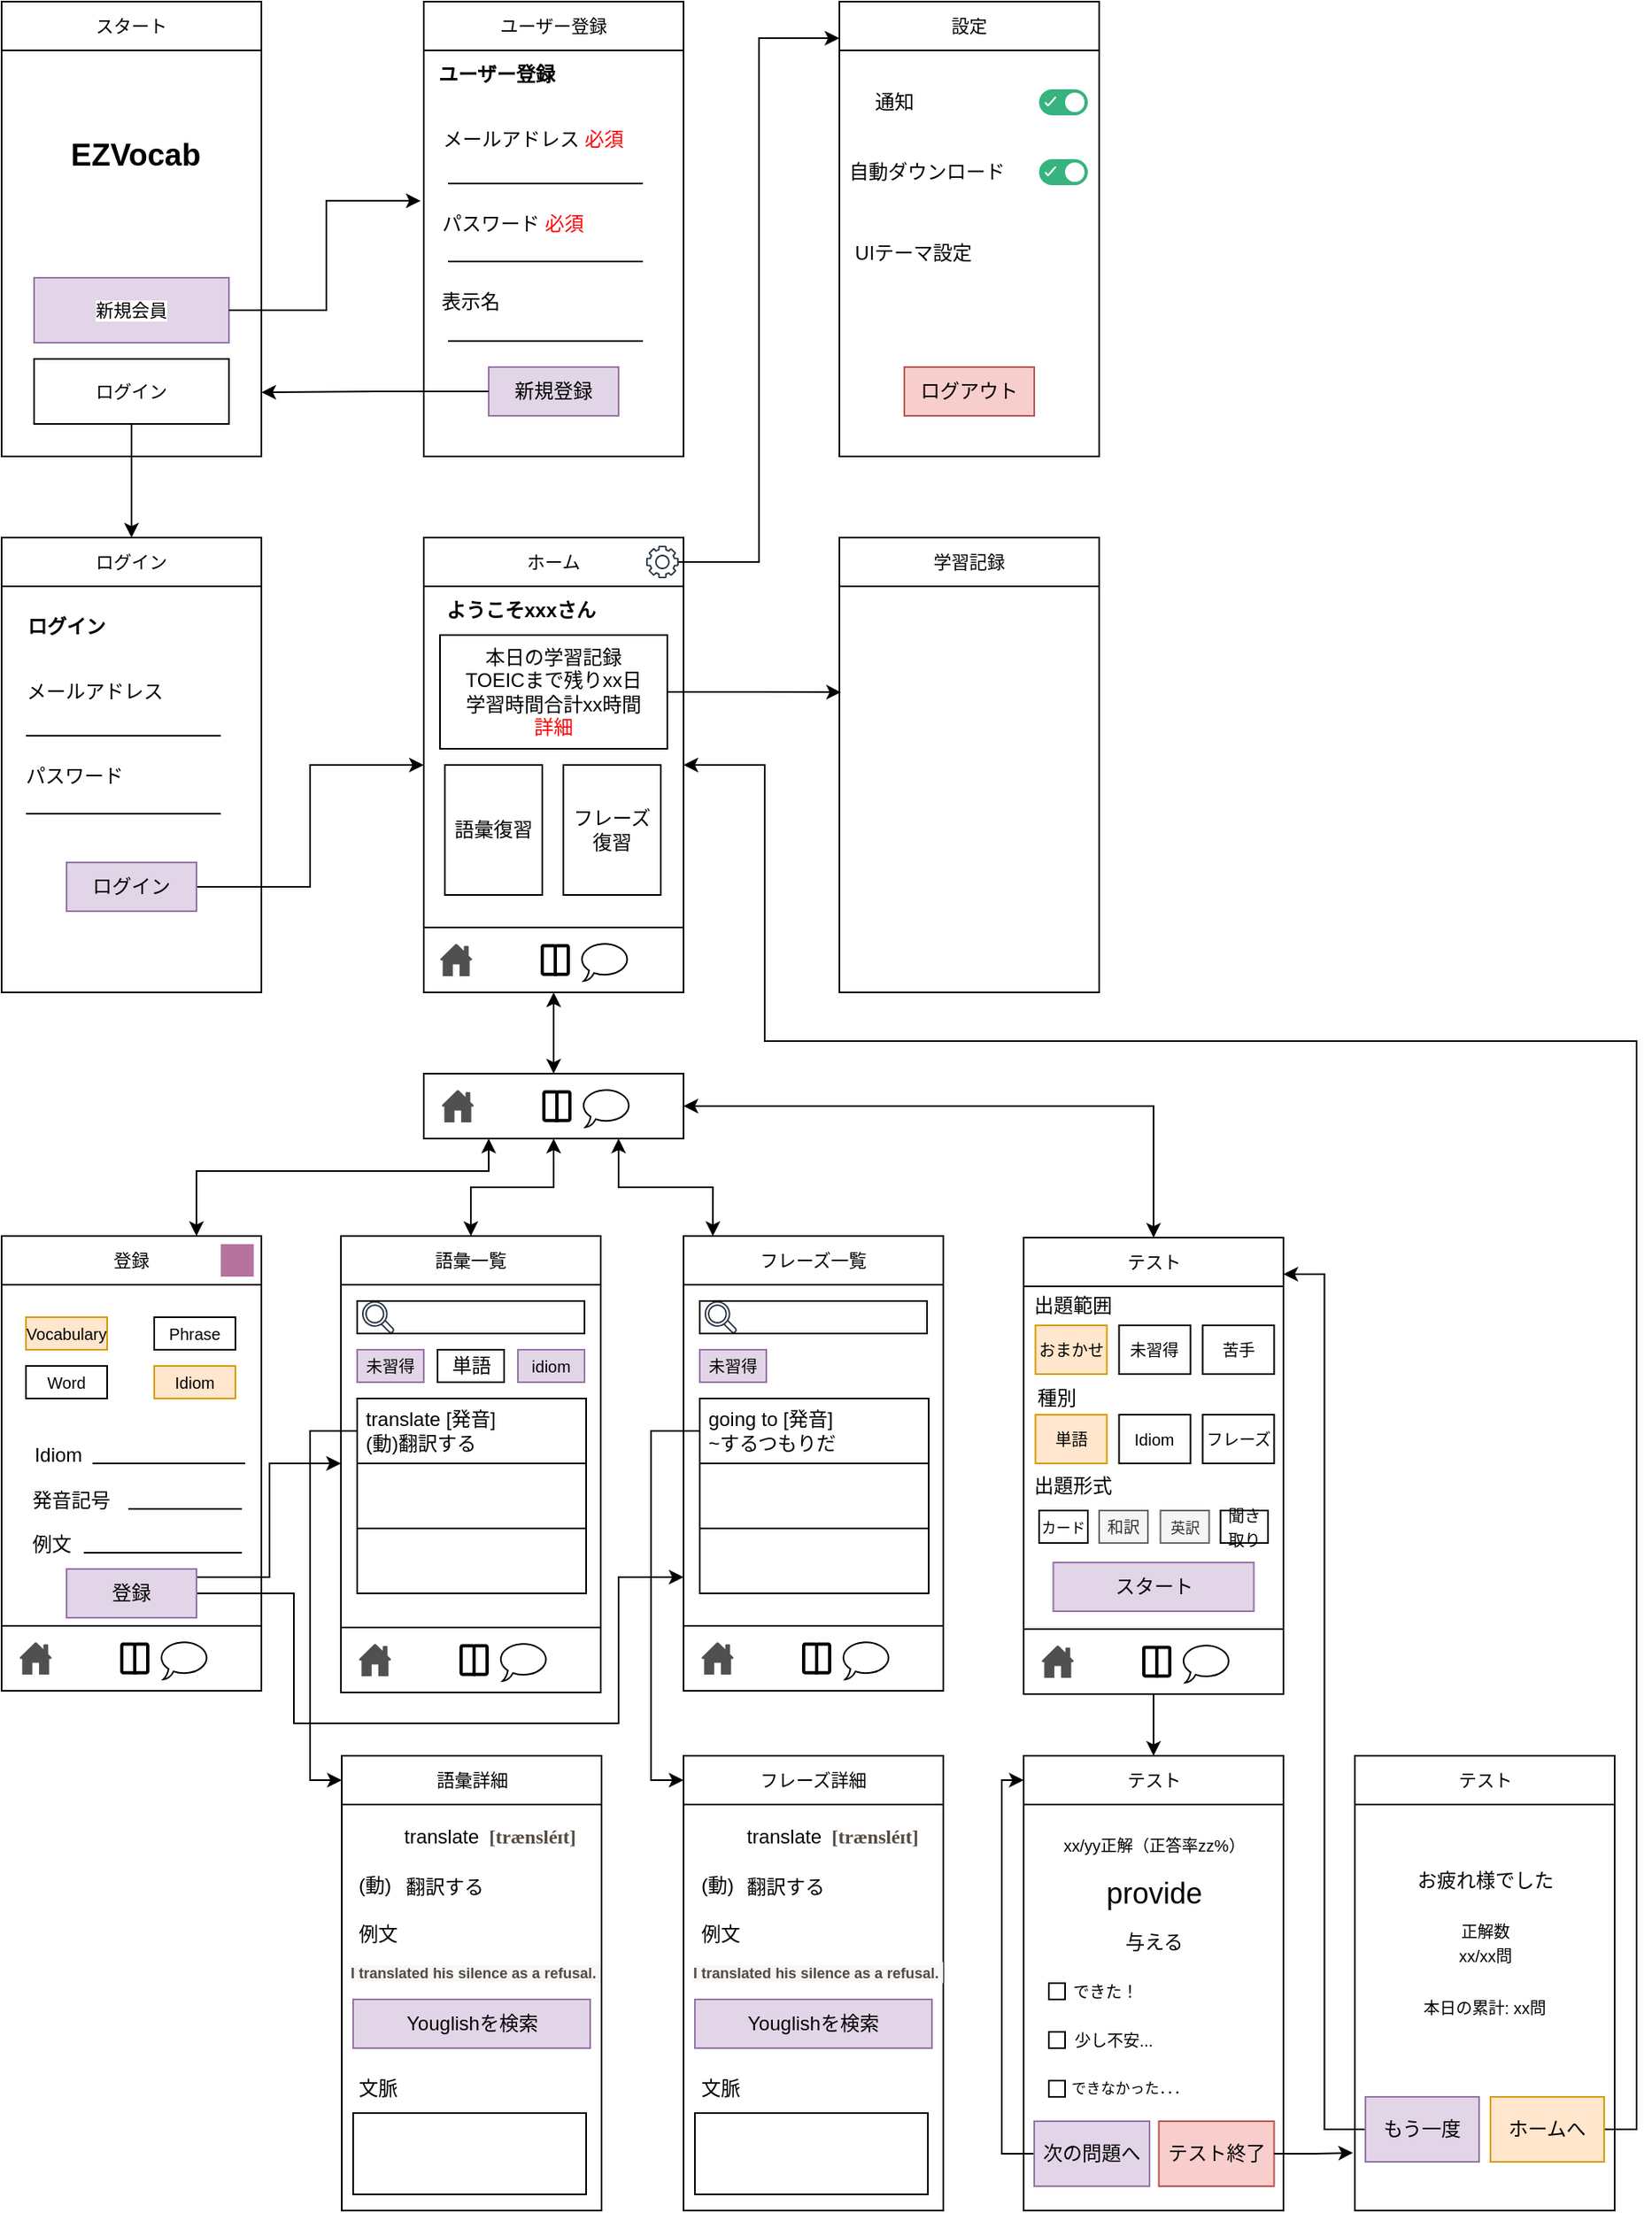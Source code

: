 <mxfile version="28.0.7">
  <diagram name="ページ1" id="FiV2jDEClpY6O5zFWRHn">
    <mxGraphModel dx="2058" dy="1258" grid="1" gridSize="10" guides="1" tooltips="1" connect="1" arrows="0" fold="1" page="1" pageScale="1" pageWidth="827" pageHeight="1169" math="0" shadow="0">
      <root>
        <mxCell id="0" />
        <mxCell id="1" parent="0" />
        <mxCell id="w1_AjiEQwkD-5FOu5qbW-20" value="" style="whiteSpace=wrap;html=1;rounded=0;" parent="1" vertex="1">
          <mxGeometry x="100" y="120" width="160" height="280" as="geometry" />
        </mxCell>
        <mxCell id="w1_AjiEQwkD-5FOu5qbW-39" value="スタート" style="rounded=0;whiteSpace=wrap;html=1;fontFamily=Helvetica;fontSize=11;fontColor=default;labelBackgroundColor=default;" parent="1" vertex="1">
          <mxGeometry x="100" y="120" width="160" height="30" as="geometry" />
        </mxCell>
        <mxCell id="w1_AjiEQwkD-5FOu5qbW-42" value="" style="whiteSpace=wrap;html=1;rounded=0;" parent="1" vertex="1">
          <mxGeometry x="100" y="450" width="160" height="280" as="geometry" />
        </mxCell>
        <mxCell id="w1_AjiEQwkD-5FOu5qbW-41" value="ログイン" style="rounded=0;whiteSpace=wrap;html=1;fontFamily=Helvetica;fontSize=11;fontColor=default;labelBackgroundColor=default;" parent="1" vertex="1">
          <mxGeometry x="100" y="450" width="160" height="30" as="geometry" />
        </mxCell>
        <mxCell id="w1_AjiEQwkD-5FOu5qbW-43" value="新規会員" style="rounded=0;whiteSpace=wrap;html=1;fontFamily=Helvetica;fontSize=11;labelBackgroundColor=default;fillColor=#e1d5e7;strokeColor=#9673a6;" parent="1" vertex="1">
          <mxGeometry x="120" y="290" width="120" height="40" as="geometry" />
        </mxCell>
        <mxCell id="7mOOZiE6UsEzVSwkb19k-4" style="edgeStyle=orthogonalEdgeStyle;rounded=0;orthogonalLoop=1;jettySize=auto;html=1;exitX=0.5;exitY=1;exitDx=0;exitDy=0;" parent="1" source="w1_AjiEQwkD-5FOu5qbW-44" target="w1_AjiEQwkD-5FOu5qbW-41" edge="1">
          <mxGeometry relative="1" as="geometry" />
        </mxCell>
        <mxCell id="w1_AjiEQwkD-5FOu5qbW-44" value="ログイン" style="rounded=0;whiteSpace=wrap;html=1;fontFamily=Helvetica;fontSize=11;fontColor=default;labelBackgroundColor=default;" parent="1" vertex="1">
          <mxGeometry x="120" y="340" width="120" height="40" as="geometry" />
        </mxCell>
        <mxCell id="7mOOZiE6UsEzVSwkb19k-1" value="&lt;font style=&quot;font-size: 19px;&quot;&gt;&amp;nbsp;EZVocab&lt;/font&gt;" style="text;strokeColor=none;align=center;fillColor=none;html=1;verticalAlign=middle;whiteSpace=wrap;rounded=0;fontStyle=1;fontColor=#000000;" parent="1" vertex="1">
          <mxGeometry x="125" y="200" width="110" height="30" as="geometry" />
        </mxCell>
        <mxCell id="7mOOZiE6UsEzVSwkb19k-5" value="&lt;b&gt;ログイン&lt;/b&gt;" style="text;strokeColor=none;align=center;fillColor=none;html=1;verticalAlign=middle;whiteSpace=wrap;rounded=0;" parent="1" vertex="1">
          <mxGeometry x="110" y="490" width="60" height="30" as="geometry" />
        </mxCell>
        <mxCell id="7mOOZiE6UsEzVSwkb19k-6" value="メールアドレス" style="text;strokeColor=none;align=center;fillColor=none;html=1;verticalAlign=middle;whiteSpace=wrap;rounded=0;" parent="1" vertex="1">
          <mxGeometry x="100" y="530" width="115" height="30" as="geometry" />
        </mxCell>
        <mxCell id="7mOOZiE6UsEzVSwkb19k-18" value="" style="endArrow=none;html=1;rounded=0;" parent="1" edge="1">
          <mxGeometry width="50" height="50" relative="1" as="geometry">
            <mxPoint x="115" y="572" as="sourcePoint" />
            <mxPoint x="235" y="572" as="targetPoint" />
          </mxGeometry>
        </mxCell>
        <mxCell id="7mOOZiE6UsEzVSwkb19k-20" value="パスワード" style="text;strokeColor=none;align=center;fillColor=none;html=1;verticalAlign=middle;whiteSpace=wrap;rounded=0;" parent="1" vertex="1">
          <mxGeometry x="100" y="582" width="90" height="30" as="geometry" />
        </mxCell>
        <mxCell id="7mOOZiE6UsEzVSwkb19k-21" value="" style="endArrow=none;html=1;rounded=0;" parent="1" edge="1">
          <mxGeometry width="50" height="50" relative="1" as="geometry">
            <mxPoint x="115" y="620" as="sourcePoint" />
            <mxPoint x="235" y="620" as="targetPoint" />
          </mxGeometry>
        </mxCell>
        <mxCell id="gTDcGbS1y2qqn0c1V3PY-10" style="edgeStyle=orthogonalEdgeStyle;rounded=0;orthogonalLoop=1;jettySize=auto;html=1;exitX=1;exitY=0.5;exitDx=0;exitDy=0;entryX=0;entryY=0.5;entryDx=0;entryDy=0;" edge="1" parent="1" source="7mOOZiE6UsEzVSwkb19k-22" target="C_bWI6odMbXhe59eFl2r-24">
          <mxGeometry relative="1" as="geometry" />
        </mxCell>
        <mxCell id="7mOOZiE6UsEzVSwkb19k-22" value="ログイン" style="whiteSpace=wrap;html=1;fillColor=#e1d5e7;strokeColor=#9673a6;" parent="1" vertex="1">
          <mxGeometry x="140" y="650" width="80" height="30" as="geometry" />
        </mxCell>
        <mxCell id="7mOOZiE6UsEzVSwkb19k-23" value="" style="whiteSpace=wrap;html=1;rounded=0;" parent="1" vertex="1">
          <mxGeometry x="360" y="120" width="160" height="280" as="geometry" />
        </mxCell>
        <mxCell id="7mOOZiE6UsEzVSwkb19k-24" value="ユーザー登録" style="rounded=0;whiteSpace=wrap;html=1;fontFamily=Helvetica;fontSize=11;fontColor=default;labelBackgroundColor=default;" parent="1" vertex="1">
          <mxGeometry x="360" y="120" width="160" height="30" as="geometry" />
        </mxCell>
        <mxCell id="7mOOZiE6UsEzVSwkb19k-27" value="&lt;b&gt;ユーザー登録&lt;/b&gt;" style="text;strokeColor=none;align=center;fillColor=none;html=1;verticalAlign=middle;whiteSpace=wrap;rounded=0;" parent="1" vertex="1">
          <mxGeometry x="360" y="150" width="90" height="30" as="geometry" />
        </mxCell>
        <mxCell id="7mOOZiE6UsEzVSwkb19k-28" value="メールアドレス &lt;font style=&quot;color: rgb(255, 0, 0);&quot;&gt;必須&lt;/font&gt;" style="text;strokeColor=none;align=center;fillColor=none;html=1;verticalAlign=middle;whiteSpace=wrap;rounded=0;" parent="1" vertex="1">
          <mxGeometry x="370" y="190" width="115" height="30" as="geometry" />
        </mxCell>
        <mxCell id="7mOOZiE6UsEzVSwkb19k-29" value="" style="endArrow=none;html=1;rounded=0;" parent="1" edge="1">
          <mxGeometry width="50" height="50" relative="1" as="geometry">
            <mxPoint x="375" y="232" as="sourcePoint" />
            <mxPoint x="495" y="232" as="targetPoint" />
          </mxGeometry>
        </mxCell>
        <mxCell id="7mOOZiE6UsEzVSwkb19k-30" value="パスワード &lt;font style=&quot;color: rgb(255, 0, 0);&quot;&gt;必須&lt;/font&gt;" style="text;strokeColor=none;align=center;fillColor=none;html=1;verticalAlign=middle;whiteSpace=wrap;rounded=0;" parent="1" vertex="1">
          <mxGeometry x="370" y="242" width="90" height="30" as="geometry" />
        </mxCell>
        <mxCell id="7mOOZiE6UsEzVSwkb19k-31" value="" style="endArrow=none;html=1;rounded=0;" parent="1" edge="1">
          <mxGeometry width="50" height="50" relative="1" as="geometry">
            <mxPoint x="375" y="280" as="sourcePoint" />
            <mxPoint x="495" y="280" as="targetPoint" />
          </mxGeometry>
        </mxCell>
        <mxCell id="7mOOZiE6UsEzVSwkb19k-32" value="&lt;font style=&quot;color: rgb(0, 0, 0);&quot;&gt;表示名&lt;/font&gt;" style="text;strokeColor=none;align=center;fillColor=none;html=1;verticalAlign=middle;whiteSpace=wrap;rounded=0;" parent="1" vertex="1">
          <mxGeometry x="344" y="290" width="90" height="30" as="geometry" />
        </mxCell>
        <mxCell id="7mOOZiE6UsEzVSwkb19k-33" value="" style="endArrow=none;html=1;rounded=0;" parent="1" edge="1">
          <mxGeometry width="50" height="50" relative="1" as="geometry">
            <mxPoint x="375" y="329" as="sourcePoint" />
            <mxPoint x="495" y="329" as="targetPoint" />
          </mxGeometry>
        </mxCell>
        <mxCell id="7mOOZiE6UsEzVSwkb19k-34" value="新規登録" style="whiteSpace=wrap;html=1;fillColor=#e1d5e7;strokeColor=#9673a6;" parent="1" vertex="1">
          <mxGeometry x="400" y="345" width="80" height="30" as="geometry" />
        </mxCell>
        <mxCell id="7mOOZiE6UsEzVSwkb19k-35" style="edgeStyle=orthogonalEdgeStyle;rounded=0;orthogonalLoop=1;jettySize=auto;html=1;exitX=0;exitY=0.5;exitDx=0;exitDy=0;entryX=1;entryY=0.859;entryDx=0;entryDy=0;entryPerimeter=0;" parent="1" source="7mOOZiE6UsEzVSwkb19k-34" target="w1_AjiEQwkD-5FOu5qbW-20" edge="1">
          <mxGeometry relative="1" as="geometry" />
        </mxCell>
        <mxCell id="7mOOZiE6UsEzVSwkb19k-36" style="edgeStyle=orthogonalEdgeStyle;rounded=0;orthogonalLoop=1;jettySize=auto;html=1;exitX=1;exitY=0.5;exitDx=0;exitDy=0;entryX=-0.012;entryY=0.438;entryDx=0;entryDy=0;entryPerimeter=0;" parent="1" source="w1_AjiEQwkD-5FOu5qbW-43" target="7mOOZiE6UsEzVSwkb19k-23" edge="1">
          <mxGeometry relative="1" as="geometry" />
        </mxCell>
        <mxCell id="C_bWI6odMbXhe59eFl2r-2" value="" style="whiteSpace=wrap;html=1;rounded=0;" parent="1" vertex="1">
          <mxGeometry x="616" y="120" width="160" height="280" as="geometry" />
        </mxCell>
        <mxCell id="C_bWI6odMbXhe59eFl2r-3" value="設定" style="rounded=0;whiteSpace=wrap;html=1;fontFamily=Helvetica;fontSize=11;fontColor=default;labelBackgroundColor=default;" parent="1" vertex="1">
          <mxGeometry x="616" y="120" width="160" height="30" as="geometry" />
        </mxCell>
        <mxCell id="C_bWI6odMbXhe59eFl2r-11" value="ログアウト" style="whiteSpace=wrap;html=1;fillColor=#f8cecc;strokeColor=#b85450;" parent="1" vertex="1">
          <mxGeometry x="656" y="345" width="80" height="30" as="geometry" />
        </mxCell>
        <mxCell id="C_bWI6odMbXhe59eFl2r-24" value="" style="whiteSpace=wrap;html=1;rounded=0;" parent="1" vertex="1">
          <mxGeometry x="360" y="450" width="160" height="280" as="geometry" />
        </mxCell>
        <mxCell id="C_bWI6odMbXhe59eFl2r-25" value="ホーム" style="rounded=0;whiteSpace=wrap;html=1;fontFamily=Helvetica;fontSize=11;fontColor=default;labelBackgroundColor=default;" parent="1" vertex="1">
          <mxGeometry x="360" y="450" width="160" height="30" as="geometry" />
        </mxCell>
        <mxCell id="C_bWI6odMbXhe59eFl2r-26" value="&lt;b&gt;ようこそxxxさん&lt;/b&gt;" style="text;strokeColor=none;align=center;fillColor=none;html=1;verticalAlign=middle;whiteSpace=wrap;rounded=0;" parent="1" vertex="1">
          <mxGeometry x="360" y="480" width="120" height="30" as="geometry" />
        </mxCell>
        <mxCell id="C_bWI6odMbXhe59eFl2r-45" value="" style="sketch=0;outlineConnect=0;fontColor=#232F3E;gradientColor=none;fillColor=#232F3D;strokeColor=none;dashed=0;verticalLabelPosition=bottom;verticalAlign=top;align=center;html=1;fontSize=12;fontStyle=0;aspect=fixed;pointerEvents=1;shape=mxgraph.aws4.gear;" parent="1" vertex="1">
          <mxGeometry x="497" y="455" width="20" height="20" as="geometry" />
        </mxCell>
        <mxCell id="C_bWI6odMbXhe59eFl2r-46" value="" style="endArrow=classic;html=1;rounded=0;entryX=0;entryY=0.75;entryDx=0;entryDy=0;edgeStyle=elbowEdgeStyle;" parent="1" source="C_bWI6odMbXhe59eFl2r-45" target="C_bWI6odMbXhe59eFl2r-3" edge="1">
          <mxGeometry width="50" height="50" relative="1" as="geometry">
            <mxPoint x="540" y="470" as="sourcePoint" />
            <mxPoint x="590" y="420" as="targetPoint" />
          </mxGeometry>
        </mxCell>
        <mxCell id="C_bWI6odMbXhe59eFl2r-50" value="" style="fillColor=#36B37E;strokeColor=none;rounded=1;arcSize=50;sketch=0;hachureGap=4;pointerEvents=0;fontFamily=Architects Daughter;fontSource=https%3A%2F%2Ffonts.googleapis.com%2Fcss%3Ffamily%3DArchitects%2BDaughter;fontSize=20;" parent="1" vertex="1">
          <mxGeometry x="739" y="217" width="30" height="16" as="geometry" />
        </mxCell>
        <mxCell id="C_bWI6odMbXhe59eFl2r-51" value="" style="shape=ellipse;strokeColor=none;fillColor=#ffffff;sketch=0;hachureGap=4;pointerEvents=0;fontFamily=Architects Daughter;fontSource=https%3A%2F%2Ffonts.googleapis.com%2Fcss%3Ffamily%3DArchitects%2BDaughter;fontSize=20;" parent="C_bWI6odMbXhe59eFl2r-50" vertex="1">
          <mxGeometry x="1" y="0.5" width="12" height="12" relative="1" as="geometry">
            <mxPoint x="-14" y="-6" as="offset" />
          </mxGeometry>
        </mxCell>
        <mxCell id="C_bWI6odMbXhe59eFl2r-52" value="" style="html=1;shadow=0;dashed=0;shape=mxgraph.atlassian.check;strokeColor=#ffffff;sketch=1;hachureGap=4;pointerEvents=0;fontFamily=Architects Daughter;fontSource=https%3A%2F%2Ffonts.googleapis.com%2Fcss%3Ffamily%3DArchitects%2BDaughter;fontSize=20;" parent="C_bWI6odMbXhe59eFl2r-50" vertex="1">
          <mxGeometry y="0.5" width="6" height="5" relative="1" as="geometry">
            <mxPoint x="4" y="-3" as="offset" />
          </mxGeometry>
        </mxCell>
        <mxCell id="C_bWI6odMbXhe59eFl2r-53" value="自動ダウンロード" style="text;strokeColor=none;align=center;fillColor=none;html=1;verticalAlign=middle;whiteSpace=wrap;rounded=0;" parent="1" vertex="1">
          <mxGeometry x="620" y="210" width="100" height="30" as="geometry" />
        </mxCell>
        <mxCell id="C_bWI6odMbXhe59eFl2r-54" value="通知" style="text;strokeColor=none;align=center;fillColor=none;html=1;verticalAlign=middle;whiteSpace=wrap;rounded=0;" parent="1" vertex="1">
          <mxGeometry x="620" y="167" width="60" height="30" as="geometry" />
        </mxCell>
        <mxCell id="C_bWI6odMbXhe59eFl2r-56" value="" style="fillColor=#36B37E;strokeColor=none;rounded=1;arcSize=50;sketch=0;hachureGap=4;pointerEvents=0;fontFamily=Architects Daughter;fontSource=https%3A%2F%2Ffonts.googleapis.com%2Fcss%3Ffamily%3DArchitects%2BDaughter;fontSize=20;" parent="1" vertex="1">
          <mxGeometry x="739" y="174" width="30" height="16" as="geometry" />
        </mxCell>
        <mxCell id="C_bWI6odMbXhe59eFl2r-57" value="" style="shape=ellipse;strokeColor=none;fillColor=#ffffff;sketch=0;hachureGap=4;pointerEvents=0;fontFamily=Architects Daughter;fontSource=https%3A%2F%2Ffonts.googleapis.com%2Fcss%3Ffamily%3DArchitects%2BDaughter;fontSize=20;" parent="C_bWI6odMbXhe59eFl2r-56" vertex="1">
          <mxGeometry x="1" y="0.5" width="12" height="12" relative="1" as="geometry">
            <mxPoint x="-14" y="-6" as="offset" />
          </mxGeometry>
        </mxCell>
        <mxCell id="C_bWI6odMbXhe59eFl2r-58" value="" style="html=1;shadow=0;dashed=0;shape=mxgraph.atlassian.check;strokeColor=#ffffff;sketch=1;hachureGap=4;pointerEvents=0;fontFamily=Architects Daughter;fontSource=https%3A%2F%2Ffonts.googleapis.com%2Fcss%3Ffamily%3DArchitects%2BDaughter;fontSize=20;" parent="C_bWI6odMbXhe59eFl2r-56" vertex="1">
          <mxGeometry y="0.5" width="6" height="5" relative="1" as="geometry">
            <mxPoint x="4" y="-3" as="offset" />
          </mxGeometry>
        </mxCell>
        <mxCell id="C_bWI6odMbXhe59eFl2r-60" value="&amp;nbsp;UIテーマ設定" style="text;strokeColor=none;align=center;fillColor=none;html=1;verticalAlign=middle;whiteSpace=wrap;rounded=0;" parent="1" vertex="1">
          <mxGeometry x="620" y="260" width="80" height="30" as="geometry" />
        </mxCell>
        <mxCell id="C_bWI6odMbXhe59eFl2r-61" value="" style="shape=image;html=1;verticalAlign=top;verticalLabelPosition=bottom;labelBackgroundColor=#ffffff;imageAspect=0;aspect=fixed;image=https://icons.diagrams.net/icon-cache1/Evil_Icons_User_Interface-2617/arrow_right2-584.svg" parent="1" vertex="1">
          <mxGeometry x="736.5" y="257.5" width="35" height="35" as="geometry" />
        </mxCell>
        <mxCell id="C_bWI6odMbXhe59eFl2r-64" value="本日の学習記録&lt;br&gt;TOEICまで残りxx日&lt;br&gt;学習時間合計xx時間&lt;br&gt;&lt;font style=&quot;color: rgb(255, 0, 0);&quot;&gt;詳細&lt;/font&gt;" style="whiteSpace=wrap;html=1;" parent="1" vertex="1">
          <mxGeometry x="370" y="510" width="140" height="70" as="geometry" />
        </mxCell>
        <mxCell id="C_bWI6odMbXhe59eFl2r-65" value="語彙復習" style="whiteSpace=wrap;html=1;" parent="1" vertex="1">
          <mxGeometry x="373" y="590" width="60" height="80" as="geometry" />
        </mxCell>
        <mxCell id="C_bWI6odMbXhe59eFl2r-66" value="フレーズ復習" style="whiteSpace=wrap;html=1;" parent="1" vertex="1">
          <mxGeometry x="446" y="590" width="60" height="80" as="geometry" />
        </mxCell>
        <mxCell id="C_bWI6odMbXhe59eFl2r-67" value="" style="whiteSpace=wrap;html=1;" parent="1" vertex="1">
          <mxGeometry x="360" y="690" width="160" height="40" as="geometry" />
        </mxCell>
        <mxCell id="C_bWI6odMbXhe59eFl2r-69" value="" style="sketch=0;pointerEvents=1;shadow=0;dashed=0;html=1;strokeColor=none;fillColor=#505050;labelPosition=center;verticalLabelPosition=bottom;verticalAlign=top;outlineConnect=0;align=center;shape=mxgraph.office.concepts.home;" parent="1" vertex="1">
          <mxGeometry x="370" y="700" width="20" height="20" as="geometry" />
        </mxCell>
        <mxCell id="C_bWI6odMbXhe59eFl2r-70" value="" style="shape=image;html=1;verticalAlign=top;verticalLabelPosition=bottom;labelBackgroundColor=#ffffff;imageAspect=0;aspect=fixed;image=https://icons.diagrams.net/icon-cache1/Phosphor_Regular_Vol_3-2947/note-pencil-1222.svg" parent="1" vertex="1">
          <mxGeometry x="400" y="700" width="22" height="22" as="geometry" />
        </mxCell>
        <mxCell id="C_bWI6odMbXhe59eFl2r-73" value="" style="html=1;verticalLabelPosition=bottom;align=center;labelBackgroundColor=#ffffff;verticalAlign=top;strokeWidth=2;strokeColor=#000000;shadow=0;dashed=0;shape=mxgraph.ios7.icons.book;" parent="1" vertex="1">
          <mxGeometry x="433" y="701.25" width="16" height="18.75" as="geometry" />
        </mxCell>
        <mxCell id="C_bWI6odMbXhe59eFl2r-76" value="" style="whiteSpace=wrap;html=1;shape=mxgraph.basic.oval_callout" parent="1" vertex="1">
          <mxGeometry x="456" y="699" width="31" height="24" as="geometry" />
        </mxCell>
        <mxCell id="C_bWI6odMbXhe59eFl2r-78" value="" style="shape=image;html=1;verticalAlign=top;verticalLabelPosition=bottom;labelBackgroundColor=#ffffff;imageAspect=0;aspect=fixed;image=https://icons.diagrams.net/icon-cache1/Boxicons_Regular_Vol_2-2634/bx-dumbbell-1114.svg" parent="1" vertex="1">
          <mxGeometry x="491" y="698" width="24" height="24" as="geometry" />
        </mxCell>
        <mxCell id="gTDcGbS1y2qqn0c1V3PY-26" style="edgeStyle=orthogonalEdgeStyle;rounded=0;orthogonalLoop=1;jettySize=auto;html=1;exitX=0.5;exitY=0;exitDx=0;exitDy=0;entryX=0.5;entryY=1;entryDx=0;entryDy=0;startArrow=classic;startFill=1;" edge="1" parent="1" source="C_bWI6odMbXhe59eFl2r-80" target="C_bWI6odMbXhe59eFl2r-67">
          <mxGeometry relative="1" as="geometry" />
        </mxCell>
        <mxCell id="gTDcGbS1y2qqn0c1V3PY-41" style="edgeStyle=orthogonalEdgeStyle;rounded=0;orthogonalLoop=1;jettySize=auto;html=1;exitX=0.5;exitY=1;exitDx=0;exitDy=0;entryX=0.5;entryY=0;entryDx=0;entryDy=0;startArrow=classic;startFill=1;" edge="1" parent="1" source="C_bWI6odMbXhe59eFl2r-80" target="gTDcGbS1y2qqn0c1V3PY-28">
          <mxGeometry relative="1" as="geometry" />
        </mxCell>
        <mxCell id="gTDcGbS1y2qqn0c1V3PY-75" style="edgeStyle=orthogonalEdgeStyle;rounded=0;orthogonalLoop=1;jettySize=auto;html=1;exitX=0.75;exitY=1;exitDx=0;exitDy=0;entryX=0.113;entryY=0;entryDx=0;entryDy=0;entryPerimeter=0;startArrow=classic;startFill=1;" edge="1" parent="1" source="C_bWI6odMbXhe59eFl2r-80" target="gTDcGbS1y2qqn0c1V3PY-65">
          <mxGeometry relative="1" as="geometry" />
        </mxCell>
        <mxCell id="gTDcGbS1y2qqn0c1V3PY-180" style="edgeStyle=orthogonalEdgeStyle;rounded=0;orthogonalLoop=1;jettySize=auto;html=1;exitX=1;exitY=0.5;exitDx=0;exitDy=0;startArrow=classic;startFill=1;" edge="1" parent="1" source="C_bWI6odMbXhe59eFl2r-80" target="gTDcGbS1y2qqn0c1V3PY-150">
          <mxGeometry relative="1" as="geometry" />
        </mxCell>
        <mxCell id="C_bWI6odMbXhe59eFl2r-80" value="" style="whiteSpace=wrap;html=1;" parent="1" vertex="1">
          <mxGeometry x="360" y="780" width="160" height="40" as="geometry" />
        </mxCell>
        <mxCell id="C_bWI6odMbXhe59eFl2r-81" value="" style="sketch=0;pointerEvents=1;shadow=0;dashed=0;html=1;strokeColor=none;fillColor=#505050;labelPosition=center;verticalLabelPosition=bottom;verticalAlign=top;outlineConnect=0;align=center;shape=mxgraph.office.concepts.home;" parent="1" vertex="1">
          <mxGeometry x="371" y="790" width="20" height="20" as="geometry" />
        </mxCell>
        <mxCell id="C_bWI6odMbXhe59eFl2r-82" value="" style="shape=image;html=1;verticalAlign=top;verticalLabelPosition=bottom;labelBackgroundColor=#ffffff;imageAspect=0;aspect=fixed;image=https://icons.diagrams.net/icon-cache1/Phosphor_Regular_Vol_3-2947/note-pencil-1222.svg" parent="1" vertex="1">
          <mxGeometry x="401" y="790" width="22" height="22" as="geometry" />
        </mxCell>
        <mxCell id="C_bWI6odMbXhe59eFl2r-83" value="" style="html=1;verticalLabelPosition=bottom;align=center;labelBackgroundColor=#ffffff;verticalAlign=top;strokeWidth=2;strokeColor=#000000;shadow=0;dashed=0;shape=mxgraph.ios7.icons.book;" parent="1" vertex="1">
          <mxGeometry x="434" y="791.25" width="16" height="18.75" as="geometry" />
        </mxCell>
        <mxCell id="C_bWI6odMbXhe59eFl2r-84" value="" style="whiteSpace=wrap;html=1;shape=mxgraph.basic.oval_callout" parent="1" vertex="1">
          <mxGeometry x="457" y="789" width="31" height="24" as="geometry" />
        </mxCell>
        <mxCell id="C_bWI6odMbXhe59eFl2r-85" value="" style="shape=image;html=1;verticalAlign=top;verticalLabelPosition=bottom;labelBackgroundColor=#ffffff;imageAspect=0;aspect=fixed;image=https://icons.diagrams.net/icon-cache1/Boxicons_Regular_Vol_2-2634/bx-dumbbell-1114.svg" parent="1" vertex="1">
          <mxGeometry x="492" y="788" width="24" height="24" as="geometry" />
        </mxCell>
        <mxCell id="C_bWI6odMbXhe59eFl2r-86" value="" style="whiteSpace=wrap;html=1;rounded=0;" parent="1" vertex="1">
          <mxGeometry x="616" y="450" width="160" height="280" as="geometry" />
        </mxCell>
        <mxCell id="C_bWI6odMbXhe59eFl2r-87" value="学習記録" style="rounded=0;whiteSpace=wrap;html=1;fontFamily=Helvetica;fontSize=11;fontColor=default;labelBackgroundColor=default;" parent="1" vertex="1">
          <mxGeometry x="616" y="450" width="160" height="30" as="geometry" />
        </mxCell>
        <mxCell id="C_bWI6odMbXhe59eFl2r-100" style="edgeStyle=orthogonalEdgeStyle;rounded=0;orthogonalLoop=1;jettySize=auto;html=1;exitX=1;exitY=0.5;exitDx=0;exitDy=0;entryX=0.006;entryY=0.34;entryDx=0;entryDy=0;entryPerimeter=0;" parent="1" source="C_bWI6odMbXhe59eFl2r-64" target="C_bWI6odMbXhe59eFl2r-86" edge="1">
          <mxGeometry relative="1" as="geometry" />
        </mxCell>
        <mxCell id="gTDcGbS1y2qqn0c1V3PY-2" value="" style="whiteSpace=wrap;html=1;rounded=0;" vertex="1" parent="1">
          <mxGeometry x="100" y="880" width="160" height="280" as="geometry" />
        </mxCell>
        <mxCell id="gTDcGbS1y2qqn0c1V3PY-3" value="登録" style="rounded=0;whiteSpace=wrap;html=1;fontFamily=Helvetica;fontSize=11;fontColor=default;labelBackgroundColor=default;" vertex="1" parent="1">
          <mxGeometry x="100" y="880" width="160" height="30" as="geometry" />
        </mxCell>
        <mxCell id="gTDcGbS1y2qqn0c1V3PY-98" style="edgeStyle=orthogonalEdgeStyle;rounded=0;orthogonalLoop=1;jettySize=auto;html=1;exitX=1;exitY=0.5;exitDx=0;exitDy=0;" edge="1" parent="1" source="gTDcGbS1y2qqn0c1V3PY-9" target="gTDcGbS1y2qqn0c1V3PY-27">
          <mxGeometry relative="1" as="geometry">
            <Array as="points">
              <mxPoint x="220" y="1090" />
              <mxPoint x="265" y="1090" />
              <mxPoint x="265" y="1020" />
            </Array>
          </mxGeometry>
        </mxCell>
        <mxCell id="gTDcGbS1y2qqn0c1V3PY-105" style="edgeStyle=orthogonalEdgeStyle;rounded=0;orthogonalLoop=1;jettySize=auto;html=1;exitX=1;exitY=0.5;exitDx=0;exitDy=0;entryX=0;entryY=0.75;entryDx=0;entryDy=0;" edge="1" parent="1" source="gTDcGbS1y2qqn0c1V3PY-9" target="gTDcGbS1y2qqn0c1V3PY-64">
          <mxGeometry relative="1" as="geometry">
            <Array as="points">
              <mxPoint x="280" y="1100" />
              <mxPoint x="280" y="1180" />
              <mxPoint x="480" y="1180" />
              <mxPoint x="480" y="1090" />
            </Array>
          </mxGeometry>
        </mxCell>
        <mxCell id="gTDcGbS1y2qqn0c1V3PY-9" value="登録" style="whiteSpace=wrap;html=1;fillColor=#e1d5e7;strokeColor=#9673a6;" vertex="1" parent="1">
          <mxGeometry x="140" y="1085" width="80" height="30" as="geometry" />
        </mxCell>
        <mxCell id="gTDcGbS1y2qqn0c1V3PY-12" value="" style="points=[];aspect=fixed;html=1;align=center;shadow=0;dashed=0;fillColor=#B5739D;strokeColor=none;shape=mxgraph.alibaba_cloud.multimediaai;" vertex="1" parent="1">
          <mxGeometry x="235" y="885" width="20.31" height="20" as="geometry" />
        </mxCell>
        <mxCell id="gTDcGbS1y2qqn0c1V3PY-13" value="&lt;font style=&quot;font-size: 10px;&quot;&gt;Vocabulary&lt;/font&gt;" style="whiteSpace=wrap;html=1;fillColor=#ffe6cc;strokeColor=#d79b00;" vertex="1" parent="1">
          <mxGeometry x="115" y="930" width="50" height="20" as="geometry" />
        </mxCell>
        <mxCell id="gTDcGbS1y2qqn0c1V3PY-16" value="&lt;font style=&quot;font-size: 10px;&quot;&gt;Phrase&lt;/font&gt;" style="whiteSpace=wrap;html=1;" vertex="1" parent="1">
          <mxGeometry x="194" y="930" width="50" height="20" as="geometry" />
        </mxCell>
        <mxCell id="gTDcGbS1y2qqn0c1V3PY-17" value="&lt;span style=&quot;font-size: 10px;&quot;&gt;Word&lt;/span&gt;" style="whiteSpace=wrap;html=1;" vertex="1" parent="1">
          <mxGeometry x="115" y="960" width="50" height="20" as="geometry" />
        </mxCell>
        <mxCell id="gTDcGbS1y2qqn0c1V3PY-18" value="&lt;span style=&quot;font-size: 10px;&quot;&gt;Idiom&lt;/span&gt;" style="whiteSpace=wrap;html=1;fillColor=#ffe6cc;strokeColor=#d79b00;" vertex="1" parent="1">
          <mxGeometry x="194" y="960" width="50" height="20" as="geometry" />
        </mxCell>
        <mxCell id="gTDcGbS1y2qqn0c1V3PY-19" value="発音記号" style="text;strokeColor=none;align=center;fillColor=none;html=1;verticalAlign=middle;whiteSpace=wrap;rounded=0;" vertex="1" parent="1">
          <mxGeometry x="113" y="1028" width="60" height="30" as="geometry" />
        </mxCell>
        <mxCell id="gTDcGbS1y2qqn0c1V3PY-20" value="例文" style="text;strokeColor=none;align=center;fillColor=none;html=1;verticalAlign=middle;whiteSpace=wrap;rounded=0;" vertex="1" parent="1">
          <mxGeometry x="101" y="1055" width="60" height="30" as="geometry" />
        </mxCell>
        <mxCell id="gTDcGbS1y2qqn0c1V3PY-21" value="" style="endArrow=none;html=1;rounded=0;" edge="1" parent="1">
          <mxGeometry width="50" height="50" relative="1" as="geometry">
            <mxPoint x="150.65" y="1075" as="sourcePoint" />
            <mxPoint x="248" y="1075" as="targetPoint" />
          </mxGeometry>
        </mxCell>
        <mxCell id="gTDcGbS1y2qqn0c1V3PY-22" value="" style="endArrow=none;html=1;rounded=0;" edge="1" parent="1">
          <mxGeometry width="50" height="50" relative="1" as="geometry">
            <mxPoint x="178" y="1048" as="sourcePoint" />
            <mxPoint x="248" y="1048" as="targetPoint" />
          </mxGeometry>
        </mxCell>
        <mxCell id="gTDcGbS1y2qqn0c1V3PY-23" value="Idiom" style="text;strokeColor=none;align=center;fillColor=none;html=1;verticalAlign=middle;whiteSpace=wrap;rounded=0;" vertex="1" parent="1">
          <mxGeometry x="105" y="1000" width="60" height="30" as="geometry" />
        </mxCell>
        <mxCell id="gTDcGbS1y2qqn0c1V3PY-24" value="" style="endArrow=none;html=1;rounded=0;" edge="1" parent="1">
          <mxGeometry width="50" height="50" relative="1" as="geometry">
            <mxPoint x="155.96" y="1020" as="sourcePoint" />
            <mxPoint x="250" y="1020" as="targetPoint" />
          </mxGeometry>
        </mxCell>
        <mxCell id="gTDcGbS1y2qqn0c1V3PY-27" value="" style="whiteSpace=wrap;html=1;rounded=0;" vertex="1" parent="1">
          <mxGeometry x="309" y="880" width="160" height="280" as="geometry" />
        </mxCell>
        <mxCell id="gTDcGbS1y2qqn0c1V3PY-28" value="語彙一覧" style="rounded=0;whiteSpace=wrap;html=1;fontFamily=Helvetica;fontSize=11;fontColor=default;labelBackgroundColor=default;" vertex="1" parent="1">
          <mxGeometry x="309" y="880" width="160" height="30" as="geometry" />
        </mxCell>
        <mxCell id="gTDcGbS1y2qqn0c1V3PY-42" value="" style="whiteSpace=wrap;html=1;" vertex="1" parent="1">
          <mxGeometry x="319" y="920" width="140" height="20" as="geometry" />
        </mxCell>
        <mxCell id="gTDcGbS1y2qqn0c1V3PY-44" value="" style="sketch=0;outlineConnect=0;fontColor=#232F3E;gradientColor=none;fillColor=#232F3D;strokeColor=none;dashed=0;verticalLabelPosition=bottom;verticalAlign=top;align=center;html=1;fontSize=12;fontStyle=0;aspect=fixed;pointerEvents=1;shape=mxgraph.aws4.magnifying_glass_2;" vertex="1" parent="1">
          <mxGeometry x="322" y="920" width="20" height="20" as="geometry" />
        </mxCell>
        <mxCell id="gTDcGbS1y2qqn0c1V3PY-45" value="&lt;font style=&quot;font-size: 10px;&quot;&gt;未習得&lt;/font&gt;" style="rounded=0;whiteSpace=wrap;html=1;fillColor=#e1d5e7;strokeColor=#9673a6;" vertex="1" parent="1">
          <mxGeometry x="319" y="950" width="41" height="20" as="geometry" />
        </mxCell>
        <mxCell id="gTDcGbS1y2qqn0c1V3PY-46" value="単語" style="rounded=0;whiteSpace=wrap;html=1;" vertex="1" parent="1">
          <mxGeometry x="368.5" y="950" width="41" height="20" as="geometry" />
        </mxCell>
        <mxCell id="gTDcGbS1y2qqn0c1V3PY-47" value="&lt;span style=&quot;font-size: 10px;&quot;&gt;idiom&lt;/span&gt;" style="rounded=0;whiteSpace=wrap;html=1;fillColor=#e1d5e7;strokeColor=#9673a6;" vertex="1" parent="1">
          <mxGeometry x="418" y="950" width="41" height="20" as="geometry" />
        </mxCell>
        <mxCell id="gTDcGbS1y2qqn0c1V3PY-120" style="edgeStyle=orthogonalEdgeStyle;rounded=0;orthogonalLoop=1;jettySize=auto;html=1;exitX=0;exitY=0.5;exitDx=0;exitDy=0;entryX=0;entryY=0.5;entryDx=0;entryDy=0;" edge="1" parent="1" source="gTDcGbS1y2qqn0c1V3PY-48" target="gTDcGbS1y2qqn0c1V3PY-90">
          <mxGeometry relative="1" as="geometry">
            <Array as="points">
              <mxPoint x="290" y="1000" />
              <mxPoint x="290" y="1215" />
            </Array>
          </mxGeometry>
        </mxCell>
        <mxCell id="gTDcGbS1y2qqn0c1V3PY-48" value="&amp;nbsp;translate [発音]&lt;br&gt;&amp;nbsp;(動)翻訳する" style="rounded=0;whiteSpace=wrap;html=1;align=left;" vertex="1" parent="1">
          <mxGeometry x="319" y="980" width="141" height="40" as="geometry" />
        </mxCell>
        <mxCell id="gTDcGbS1y2qqn0c1V3PY-49" value="" style="rounded=0;whiteSpace=wrap;html=1;" vertex="1" parent="1">
          <mxGeometry x="319" y="1020" width="141" height="40" as="geometry" />
        </mxCell>
        <mxCell id="gTDcGbS1y2qqn0c1V3PY-50" value="" style="rounded=0;whiteSpace=wrap;html=1;" vertex="1" parent="1">
          <mxGeometry x="319" y="1060" width="141" height="40" as="geometry" />
        </mxCell>
        <mxCell id="gTDcGbS1y2qqn0c1V3PY-64" value="" style="whiteSpace=wrap;html=1;rounded=0;" vertex="1" parent="1">
          <mxGeometry x="520" y="880" width="160" height="280" as="geometry" />
        </mxCell>
        <mxCell id="gTDcGbS1y2qqn0c1V3PY-65" value="フレーズ一覧" style="rounded=0;whiteSpace=wrap;html=1;fontFamily=Helvetica;fontSize=11;fontColor=default;labelBackgroundColor=default;" vertex="1" parent="1">
          <mxGeometry x="520" y="880" width="160" height="30" as="geometry" />
        </mxCell>
        <mxCell id="gTDcGbS1y2qqn0c1V3PY-66" value="" style="whiteSpace=wrap;html=1;" vertex="1" parent="1">
          <mxGeometry x="530" y="920" width="140" height="20" as="geometry" />
        </mxCell>
        <mxCell id="gTDcGbS1y2qqn0c1V3PY-67" value="" style="sketch=0;outlineConnect=0;fontColor=#232F3E;gradientColor=none;fillColor=#232F3D;strokeColor=none;dashed=0;verticalLabelPosition=bottom;verticalAlign=top;align=center;html=1;fontSize=12;fontStyle=0;aspect=fixed;pointerEvents=1;shape=mxgraph.aws4.magnifying_glass_2;" vertex="1" parent="1">
          <mxGeometry x="533" y="920" width="20" height="20" as="geometry" />
        </mxCell>
        <mxCell id="gTDcGbS1y2qqn0c1V3PY-68" value="&lt;font style=&quot;font-size: 10px;&quot;&gt;未習得&lt;/font&gt;" style="rounded=0;whiteSpace=wrap;html=1;fillColor=#e1d5e7;strokeColor=#9673a6;" vertex="1" parent="1">
          <mxGeometry x="530" y="950" width="41" height="20" as="geometry" />
        </mxCell>
        <mxCell id="gTDcGbS1y2qqn0c1V3PY-147" style="edgeStyle=orthogonalEdgeStyle;rounded=0;orthogonalLoop=1;jettySize=auto;html=1;exitX=0;exitY=0.5;exitDx=0;exitDy=0;entryX=0;entryY=0.5;entryDx=0;entryDy=0;" edge="1" parent="1" source="gTDcGbS1y2qqn0c1V3PY-71" target="gTDcGbS1y2qqn0c1V3PY-136">
          <mxGeometry relative="1" as="geometry" />
        </mxCell>
        <mxCell id="gTDcGbS1y2qqn0c1V3PY-71" value="&amp;nbsp;going to [発音]&lt;br&gt;&amp;nbsp;~するつもりだ" style="rounded=0;whiteSpace=wrap;html=1;align=left;" vertex="1" parent="1">
          <mxGeometry x="530" y="980" width="141" height="40" as="geometry" />
        </mxCell>
        <mxCell id="gTDcGbS1y2qqn0c1V3PY-72" value="" style="rounded=0;whiteSpace=wrap;html=1;" vertex="1" parent="1">
          <mxGeometry x="530" y="1020" width="141" height="40" as="geometry" />
        </mxCell>
        <mxCell id="gTDcGbS1y2qqn0c1V3PY-73" value="" style="rounded=0;whiteSpace=wrap;html=1;" vertex="1" parent="1">
          <mxGeometry x="530" y="1060" width="141" height="40" as="geometry" />
        </mxCell>
        <mxCell id="gTDcGbS1y2qqn0c1V3PY-76" style="edgeStyle=orthogonalEdgeStyle;rounded=0;orthogonalLoop=1;jettySize=auto;html=1;exitX=0.25;exitY=1;exitDx=0;exitDy=0;entryX=0.75;entryY=0;entryDx=0;entryDy=0;startArrow=classic;startFill=1;" edge="1" parent="1" source="C_bWI6odMbXhe59eFl2r-80" target="gTDcGbS1y2qqn0c1V3PY-3">
          <mxGeometry relative="1" as="geometry">
            <Array as="points">
              <mxPoint x="400" y="840" />
              <mxPoint x="220" y="840" />
            </Array>
          </mxGeometry>
        </mxCell>
        <mxCell id="gTDcGbS1y2qqn0c1V3PY-89" value="" style="whiteSpace=wrap;html=1;rounded=0;" vertex="1" parent="1">
          <mxGeometry x="309.5" y="1200" width="160" height="280" as="geometry" />
        </mxCell>
        <mxCell id="gTDcGbS1y2qqn0c1V3PY-90" value="語彙詳細" style="rounded=0;whiteSpace=wrap;html=1;fontFamily=Helvetica;fontSize=11;fontColor=default;labelBackgroundColor=default;" vertex="1" parent="1">
          <mxGeometry x="309.5" y="1200" width="160" height="30" as="geometry" />
        </mxCell>
        <mxCell id="gTDcGbS1y2qqn0c1V3PY-99" value="" style="whiteSpace=wrap;html=1;" vertex="1" parent="1">
          <mxGeometry x="100" y="1120" width="160" height="40" as="geometry" />
        </mxCell>
        <mxCell id="gTDcGbS1y2qqn0c1V3PY-100" value="" style="sketch=0;pointerEvents=1;shadow=0;dashed=0;html=1;strokeColor=none;fillColor=#505050;labelPosition=center;verticalLabelPosition=bottom;verticalAlign=top;outlineConnect=0;align=center;shape=mxgraph.office.concepts.home;" vertex="1" parent="1">
          <mxGeometry x="111" y="1130" width="20" height="20" as="geometry" />
        </mxCell>
        <mxCell id="gTDcGbS1y2qqn0c1V3PY-101" value="" style="shape=image;html=1;verticalAlign=top;verticalLabelPosition=bottom;labelBackgroundColor=#ffffff;imageAspect=0;aspect=fixed;image=https://icons.diagrams.net/icon-cache1/Phosphor_Regular_Vol_3-2947/note-pencil-1222.svg" vertex="1" parent="1">
          <mxGeometry x="141" y="1130" width="22" height="22" as="geometry" />
        </mxCell>
        <mxCell id="gTDcGbS1y2qqn0c1V3PY-102" value="" style="html=1;verticalLabelPosition=bottom;align=center;labelBackgroundColor=#ffffff;verticalAlign=top;strokeWidth=2;strokeColor=#000000;shadow=0;dashed=0;shape=mxgraph.ios7.icons.book;" vertex="1" parent="1">
          <mxGeometry x="174" y="1131.25" width="16" height="18.75" as="geometry" />
        </mxCell>
        <mxCell id="gTDcGbS1y2qqn0c1V3PY-103" value="" style="whiteSpace=wrap;html=1;shape=mxgraph.basic.oval_callout" vertex="1" parent="1">
          <mxGeometry x="197" y="1129" width="31" height="24" as="geometry" />
        </mxCell>
        <mxCell id="gTDcGbS1y2qqn0c1V3PY-104" value="" style="shape=image;html=1;verticalAlign=top;verticalLabelPosition=bottom;labelBackgroundColor=#ffffff;imageAspect=0;aspect=fixed;image=https://icons.diagrams.net/icon-cache1/Boxicons_Regular_Vol_2-2634/bx-dumbbell-1114.svg" vertex="1" parent="1">
          <mxGeometry x="232" y="1128" width="24" height="24" as="geometry" />
        </mxCell>
        <mxCell id="gTDcGbS1y2qqn0c1V3PY-106" value="" style="whiteSpace=wrap;html=1;" vertex="1" parent="1">
          <mxGeometry x="309" y="1121" width="160" height="40" as="geometry" />
        </mxCell>
        <mxCell id="gTDcGbS1y2qqn0c1V3PY-107" value="" style="sketch=0;pointerEvents=1;shadow=0;dashed=0;html=1;strokeColor=none;fillColor=#505050;labelPosition=center;verticalLabelPosition=bottom;verticalAlign=top;outlineConnect=0;align=center;shape=mxgraph.office.concepts.home;" vertex="1" parent="1">
          <mxGeometry x="320" y="1131" width="20" height="20" as="geometry" />
        </mxCell>
        <mxCell id="gTDcGbS1y2qqn0c1V3PY-108" value="" style="shape=image;html=1;verticalAlign=top;verticalLabelPosition=bottom;labelBackgroundColor=#ffffff;imageAspect=0;aspect=fixed;image=https://icons.diagrams.net/icon-cache1/Phosphor_Regular_Vol_3-2947/note-pencil-1222.svg" vertex="1" parent="1">
          <mxGeometry x="350" y="1131" width="22" height="22" as="geometry" />
        </mxCell>
        <mxCell id="gTDcGbS1y2qqn0c1V3PY-109" value="" style="html=1;verticalLabelPosition=bottom;align=center;labelBackgroundColor=#ffffff;verticalAlign=top;strokeWidth=2;strokeColor=#000000;shadow=0;dashed=0;shape=mxgraph.ios7.icons.book;" vertex="1" parent="1">
          <mxGeometry x="383" y="1132.25" width="16" height="18.75" as="geometry" />
        </mxCell>
        <mxCell id="gTDcGbS1y2qqn0c1V3PY-110" value="" style="whiteSpace=wrap;html=1;shape=mxgraph.basic.oval_callout" vertex="1" parent="1">
          <mxGeometry x="406" y="1130" width="31" height="24" as="geometry" />
        </mxCell>
        <mxCell id="gTDcGbS1y2qqn0c1V3PY-111" value="" style="shape=image;html=1;verticalAlign=top;verticalLabelPosition=bottom;labelBackgroundColor=#ffffff;imageAspect=0;aspect=fixed;image=https://icons.diagrams.net/icon-cache1/Boxicons_Regular_Vol_2-2634/bx-dumbbell-1114.svg" vertex="1" parent="1">
          <mxGeometry x="441" y="1129" width="24" height="24" as="geometry" />
        </mxCell>
        <mxCell id="gTDcGbS1y2qqn0c1V3PY-112" value="" style="whiteSpace=wrap;html=1;" vertex="1" parent="1">
          <mxGeometry x="520" y="1120" width="160" height="40" as="geometry" />
        </mxCell>
        <mxCell id="gTDcGbS1y2qqn0c1V3PY-113" value="" style="sketch=0;pointerEvents=1;shadow=0;dashed=0;html=1;strokeColor=none;fillColor=#505050;labelPosition=center;verticalLabelPosition=bottom;verticalAlign=top;outlineConnect=0;align=center;shape=mxgraph.office.concepts.home;" vertex="1" parent="1">
          <mxGeometry x="531" y="1130" width="20" height="20" as="geometry" />
        </mxCell>
        <mxCell id="gTDcGbS1y2qqn0c1V3PY-114" value="" style="shape=image;html=1;verticalAlign=top;verticalLabelPosition=bottom;labelBackgroundColor=#ffffff;imageAspect=0;aspect=fixed;image=https://icons.diagrams.net/icon-cache1/Phosphor_Regular_Vol_3-2947/note-pencil-1222.svg" vertex="1" parent="1">
          <mxGeometry x="561" y="1130" width="22" height="22" as="geometry" />
        </mxCell>
        <mxCell id="gTDcGbS1y2qqn0c1V3PY-115" value="" style="html=1;verticalLabelPosition=bottom;align=center;labelBackgroundColor=#ffffff;verticalAlign=top;strokeWidth=2;strokeColor=#000000;shadow=0;dashed=0;shape=mxgraph.ios7.icons.book;" vertex="1" parent="1">
          <mxGeometry x="594" y="1131.25" width="16" height="18.75" as="geometry" />
        </mxCell>
        <mxCell id="gTDcGbS1y2qqn0c1V3PY-116" value="" style="whiteSpace=wrap;html=1;shape=mxgraph.basic.oval_callout" vertex="1" parent="1">
          <mxGeometry x="617" y="1129" width="31" height="24" as="geometry" />
        </mxCell>
        <mxCell id="gTDcGbS1y2qqn0c1V3PY-117" value="" style="shape=image;html=1;verticalAlign=top;verticalLabelPosition=bottom;labelBackgroundColor=#ffffff;imageAspect=0;aspect=fixed;image=https://icons.diagrams.net/icon-cache1/Boxicons_Regular_Vol_2-2634/bx-dumbbell-1114.svg" vertex="1" parent="1">
          <mxGeometry x="652" y="1128" width="24" height="24" as="geometry" />
        </mxCell>
        <mxCell id="gTDcGbS1y2qqn0c1V3PY-118" value="" style="shape=image;html=1;verticalAlign=top;verticalLabelPosition=bottom;labelBackgroundColor=#ffffff;imageAspect=0;aspect=fixed;image=https://icons.diagrams.net/icon-cache1/48_Bubbles-2335/15.Pencil-633.svg" vertex="1" parent="1">
          <mxGeometry x="445" y="1205" width="20" height="20" as="geometry" />
        </mxCell>
        <mxCell id="gTDcGbS1y2qqn0c1V3PY-123" value="" style="shape=image;html=1;verticalAlign=top;verticalLabelPosition=bottom;labelBackgroundColor=#ffffff;imageAspect=0;aspect=fixed;image=https://icons.diagrams.net/icon-cache1/Phosphor_Fill_Vol_4-2938/speaker-simple-high-fill-1415.svg" vertex="1" parent="1">
          <mxGeometry x="319" y="1240" width="20" height="20" as="geometry" />
        </mxCell>
        <mxCell id="gTDcGbS1y2qqn0c1V3PY-124" value="translate" style="text;strokeColor=none;align=center;fillColor=none;html=1;verticalAlign=middle;whiteSpace=wrap;rounded=0;" vertex="1" parent="1">
          <mxGeometry x="341" y="1235" width="60" height="30" as="geometry" />
        </mxCell>
        <mxCell id="gTDcGbS1y2qqn0c1V3PY-125" value="&lt;span style=&quot;color: rgb(83, 74, 66); font-family: &amp;quot;Lucida Sans Unicode&amp;quot;, &amp;quot;Times New Roman&amp;quot;, Times, serif; font-weight: 700; text-align: left; background-color: rgb(255, 255, 255);&quot;&gt;[trænsléɪt]&lt;/span&gt;" style="text;strokeColor=none;align=center;fillColor=none;html=1;verticalAlign=middle;whiteSpace=wrap;rounded=0;" vertex="1" parent="1">
          <mxGeometry x="397" y="1235" width="60" height="30" as="geometry" />
        </mxCell>
        <mxCell id="gTDcGbS1y2qqn0c1V3PY-126" value="(動)" style="text;strokeColor=none;align=center;fillColor=none;html=1;verticalAlign=middle;whiteSpace=wrap;rounded=0;" vertex="1" parent="1">
          <mxGeometry x="300" y="1265" width="60" height="30" as="geometry" />
        </mxCell>
        <mxCell id="gTDcGbS1y2qqn0c1V3PY-127" value="翻訳する" style="text;strokeColor=none;align=center;fillColor=none;html=1;verticalAlign=middle;whiteSpace=wrap;rounded=0;" vertex="1" parent="1">
          <mxGeometry x="342.5" y="1266" width="60" height="30" as="geometry" />
        </mxCell>
        <mxCell id="gTDcGbS1y2qqn0c1V3PY-128" value="例文" style="text;strokeColor=none;align=center;fillColor=none;html=1;verticalAlign=middle;whiteSpace=wrap;rounded=0;" vertex="1" parent="1">
          <mxGeometry x="302" y="1295" width="60" height="30" as="geometry" />
        </mxCell>
        <UserObject label="&lt;span class=&quot;KejjeYrEn&quot; style=&quot;line-height: 1.6em; margin: 0px; padding: 0px; font-family: Arial; font-weight: bold; color: rgb(83, 74, 66); font-style: normal; font-variant-ligatures: normal; font-variant-caps: normal; letter-spacing: normal; orphans: 2; text-align: start; text-indent: 0px; text-transform: none; widows: 2; word-spacing: 0px; -webkit-text-stroke-width: 0px; white-space: normal; background-color: rgb(247, 247, 247); text-decoration-thickness: initial; text-decoration-style: initial; text-decoration-color: initial;&quot;&gt;I&lt;span&gt;&amp;nbsp;&lt;/span&gt;translated&lt;span&gt;&amp;nbsp;&lt;/span&gt;his&lt;span&gt;&amp;nbsp;&lt;/span&gt;silence&lt;span&gt;&amp;nbsp;&lt;/span&gt;as a&lt;span&gt;&amp;nbsp;&lt;/span&gt;refusal.&lt;/span&gt;&lt;span style=&quot;color: rgb(83, 74, 66); font-family: Avenir, &amp;quot;Open Sans&amp;quot;, &amp;quot;Helvetica Neue&amp;quot;, Helvetica, Arial, Verdana, Roboto, 游ゴシック体, YuGothic, &amp;quot;ヒラギノ角ゴ Pro W3&amp;quot;, &amp;quot;Hiragino Kaku Gothic Pro&amp;quot;, &amp;quot;Meiryo UI&amp;quot;, メイリオ, Meiryo, &amp;quot;ＭＳ Ｐゴシック&amp;quot;, &amp;quot;MS PGothic&amp;quot;, sans-serif; font-style: normal; font-variant-ligatures: normal; font-variant-caps: normal; font-weight: 400; letter-spacing: normal; orphans: 2; text-align: start; text-indent: 0px; text-transform: none; widows: 2; word-spacing: 0px; -webkit-text-stroke-width: 0px; white-space: normal; background-color: rgb(247, 247, 247); text-decoration-thickness: initial; text-decoration-style: initial; text-decoration-color: initial; float: none; display: inline !important;&quot;&gt;&lt;span&gt;&amp;nbsp;&lt;/span&gt;&lt;/span&gt;" id="gTDcGbS1y2qqn0c1V3PY-129">
          <mxCell style="text;whiteSpace=wrap;html=1;fontSize=9;" vertex="1" parent="1">
            <mxGeometry x="312.5" y="1320" width="167.5" height="30" as="geometry" />
          </mxCell>
        </UserObject>
        <mxCell id="gTDcGbS1y2qqn0c1V3PY-132" value="Youglishを検索" style="rounded=0;whiteSpace=wrap;html=1;fillColor=#e1d5e7;strokeColor=#9673a6;" vertex="1" parent="1">
          <mxGeometry x="316.5" y="1350" width="146" height="30" as="geometry" />
        </mxCell>
        <mxCell id="gTDcGbS1y2qqn0c1V3PY-133" value="文脈" style="text;strokeColor=none;align=center;fillColor=none;html=1;verticalAlign=middle;whiteSpace=wrap;rounded=0;" vertex="1" parent="1">
          <mxGeometry x="302" y="1390" width="60" height="30" as="geometry" />
        </mxCell>
        <mxCell id="gTDcGbS1y2qqn0c1V3PY-134" value="" style="whiteSpace=wrap;html=1;" vertex="1" parent="1">
          <mxGeometry x="316.5" y="1420" width="143.5" height="50" as="geometry" />
        </mxCell>
        <mxCell id="gTDcGbS1y2qqn0c1V3PY-135" value="" style="whiteSpace=wrap;html=1;rounded=0;" vertex="1" parent="1">
          <mxGeometry x="520" y="1200" width="160" height="280" as="geometry" />
        </mxCell>
        <mxCell id="gTDcGbS1y2qqn0c1V3PY-136" value="フレーズ詳細" style="rounded=0;whiteSpace=wrap;html=1;fontFamily=Helvetica;fontSize=11;fontColor=default;labelBackgroundColor=default;" vertex="1" parent="1">
          <mxGeometry x="520" y="1200" width="160" height="30" as="geometry" />
        </mxCell>
        <mxCell id="gTDcGbS1y2qqn0c1V3PY-137" value="" style="shape=image;html=1;verticalAlign=top;verticalLabelPosition=bottom;labelBackgroundColor=#ffffff;imageAspect=0;aspect=fixed;image=https://icons.diagrams.net/icon-cache1/48_Bubbles-2335/15.Pencil-633.svg" vertex="1" parent="1">
          <mxGeometry x="655.5" y="1205" width="20" height="20" as="geometry" />
        </mxCell>
        <mxCell id="gTDcGbS1y2qqn0c1V3PY-138" value="" style="shape=image;html=1;verticalAlign=top;verticalLabelPosition=bottom;labelBackgroundColor=#ffffff;imageAspect=0;aspect=fixed;image=https://icons.diagrams.net/icon-cache1/Phosphor_Fill_Vol_4-2938/speaker-simple-high-fill-1415.svg" vertex="1" parent="1">
          <mxGeometry x="529.5" y="1240" width="20" height="20" as="geometry" />
        </mxCell>
        <mxCell id="gTDcGbS1y2qqn0c1V3PY-139" value="translate" style="text;strokeColor=none;align=center;fillColor=none;html=1;verticalAlign=middle;whiteSpace=wrap;rounded=0;" vertex="1" parent="1">
          <mxGeometry x="551.5" y="1235" width="60" height="30" as="geometry" />
        </mxCell>
        <mxCell id="gTDcGbS1y2qqn0c1V3PY-140" value="&lt;span style=&quot;color: rgb(83, 74, 66); font-family: &amp;quot;Lucida Sans Unicode&amp;quot;, &amp;quot;Times New Roman&amp;quot;, Times, serif; font-weight: 700; text-align: left; background-color: rgb(255, 255, 255);&quot;&gt;[trænsléɪt]&lt;/span&gt;" style="text;strokeColor=none;align=center;fillColor=none;html=1;verticalAlign=middle;whiteSpace=wrap;rounded=0;" vertex="1" parent="1">
          <mxGeometry x="607.5" y="1235" width="60" height="30" as="geometry" />
        </mxCell>
        <mxCell id="gTDcGbS1y2qqn0c1V3PY-141" value="(動)" style="text;strokeColor=none;align=center;fillColor=none;html=1;verticalAlign=middle;whiteSpace=wrap;rounded=0;" vertex="1" parent="1">
          <mxGeometry x="510.5" y="1265" width="60" height="30" as="geometry" />
        </mxCell>
        <mxCell id="gTDcGbS1y2qqn0c1V3PY-142" value="翻訳する" style="text;strokeColor=none;align=center;fillColor=none;html=1;verticalAlign=middle;whiteSpace=wrap;rounded=0;" vertex="1" parent="1">
          <mxGeometry x="553" y="1266" width="60" height="30" as="geometry" />
        </mxCell>
        <mxCell id="gTDcGbS1y2qqn0c1V3PY-143" value="例文" style="text;strokeColor=none;align=center;fillColor=none;html=1;verticalAlign=middle;whiteSpace=wrap;rounded=0;" vertex="1" parent="1">
          <mxGeometry x="512.5" y="1295" width="60" height="30" as="geometry" />
        </mxCell>
        <mxCell id="gTDcGbS1y2qqn0c1V3PY-144" value="Youglishを検索" style="rounded=0;whiteSpace=wrap;html=1;fillColor=#e1d5e7;strokeColor=#9673a6;" vertex="1" parent="1">
          <mxGeometry x="527" y="1350" width="146" height="30" as="geometry" />
        </mxCell>
        <mxCell id="gTDcGbS1y2qqn0c1V3PY-145" value="文脈" style="text;strokeColor=none;align=center;fillColor=none;html=1;verticalAlign=middle;whiteSpace=wrap;rounded=0;" vertex="1" parent="1">
          <mxGeometry x="512.5" y="1390" width="60" height="30" as="geometry" />
        </mxCell>
        <mxCell id="gTDcGbS1y2qqn0c1V3PY-146" value="" style="whiteSpace=wrap;html=1;" vertex="1" parent="1">
          <mxGeometry x="527" y="1420" width="143.5" height="50" as="geometry" />
        </mxCell>
        <UserObject label="&lt;span class=&quot;KejjeYrEn&quot; style=&quot;line-height: 1.6em; margin: 0px; padding: 0px; font-family: Arial; font-weight: bold; color: rgb(83, 74, 66); font-style: normal; font-variant-ligatures: normal; font-variant-caps: normal; letter-spacing: normal; orphans: 2; text-align: start; text-indent: 0px; text-transform: none; widows: 2; word-spacing: 0px; -webkit-text-stroke-width: 0px; white-space: normal; background-color: rgb(247, 247, 247); text-decoration-thickness: initial; text-decoration-style: initial; text-decoration-color: initial;&quot;&gt;I&lt;span&gt;&amp;nbsp;&lt;/span&gt;translated&lt;span&gt;&amp;nbsp;&lt;/span&gt;his&lt;span&gt;&amp;nbsp;&lt;/span&gt;silence&lt;span&gt;&amp;nbsp;&lt;/span&gt;as a&lt;span&gt;&amp;nbsp;&lt;/span&gt;refusal.&lt;/span&gt;&lt;span style=&quot;color: rgb(83, 74, 66); font-family: Avenir, &amp;quot;Open Sans&amp;quot;, &amp;quot;Helvetica Neue&amp;quot;, Helvetica, Arial, Verdana, Roboto, 游ゴシック体, YuGothic, &amp;quot;ヒラギノ角ゴ Pro W3&amp;quot;, &amp;quot;Hiragino Kaku Gothic Pro&amp;quot;, &amp;quot;Meiryo UI&amp;quot;, メイリオ, Meiryo, &amp;quot;ＭＳ Ｐゴシック&amp;quot;, &amp;quot;MS PGothic&amp;quot;, sans-serif; font-style: normal; font-variant-ligatures: normal; font-variant-caps: normal; font-weight: 400; letter-spacing: normal; orphans: 2; text-align: start; text-indent: 0px; text-transform: none; widows: 2; word-spacing: 0px; -webkit-text-stroke-width: 0px; white-space: normal; background-color: rgb(247, 247, 247); text-decoration-thickness: initial; text-decoration-style: initial; text-decoration-color: initial; float: none; display: inline !important;&quot;&gt;&lt;span&gt;&amp;nbsp;&lt;/span&gt;&lt;/span&gt;" id="gTDcGbS1y2qqn0c1V3PY-148">
          <mxCell style="text;whiteSpace=wrap;html=1;fontSize=9;" vertex="1" parent="1">
            <mxGeometry x="524" y="1320" width="167.5" height="30" as="geometry" />
          </mxCell>
        </UserObject>
        <mxCell id="gTDcGbS1y2qqn0c1V3PY-198" style="edgeStyle=orthogonalEdgeStyle;rounded=0;orthogonalLoop=1;jettySize=auto;html=1;exitX=0.5;exitY=1;exitDx=0;exitDy=0;" edge="1" parent="1" source="gTDcGbS1y2qqn0c1V3PY-149" target="gTDcGbS1y2qqn0c1V3PY-182">
          <mxGeometry relative="1" as="geometry" />
        </mxCell>
        <mxCell id="gTDcGbS1y2qqn0c1V3PY-149" value="" style="whiteSpace=wrap;html=1;rounded=0;" vertex="1" parent="1">
          <mxGeometry x="729.5" y="881" width="160" height="280" as="geometry" />
        </mxCell>
        <mxCell id="gTDcGbS1y2qqn0c1V3PY-150" value="テスト" style="rounded=0;whiteSpace=wrap;html=1;fontFamily=Helvetica;fontSize=11;fontColor=default;labelBackgroundColor=default;" vertex="1" parent="1">
          <mxGeometry x="729.5" y="881" width="160" height="30" as="geometry" />
        </mxCell>
        <mxCell id="gTDcGbS1y2qqn0c1V3PY-160" value="スタート" style="whiteSpace=wrap;html=1;fillColor=#e1d5e7;strokeColor=#9673a6;" vertex="1" parent="1">
          <mxGeometry x="747.75" y="1081" width="123.5" height="30" as="geometry" />
        </mxCell>
        <mxCell id="gTDcGbS1y2qqn0c1V3PY-162" value="&lt;font style=&quot;font-size: 10px;&quot;&gt;苦手&lt;/font&gt;" style="whiteSpace=wrap;html=1;" vertex="1" parent="1">
          <mxGeometry x="839.75" y="935" width="44" height="30" as="geometry" />
        </mxCell>
        <mxCell id="gTDcGbS1y2qqn0c1V3PY-164" value="&lt;font style=&quot;font-size: 10px;&quot;&gt;おまかせ&lt;/font&gt;" style="whiteSpace=wrap;html=1;fillColor=#ffe6cc;strokeColor=#d79b00;" vertex="1" parent="1">
          <mxGeometry x="736.75" y="935" width="44" height="30" as="geometry" />
        </mxCell>
        <mxCell id="gTDcGbS1y2qqn0c1V3PY-165" value="&lt;font style=&quot;font-size: 10px;&quot;&gt;未習得&lt;/font&gt;" style="whiteSpace=wrap;html=1;" vertex="1" parent="1">
          <mxGeometry x="788.25" y="935" width="44" height="30" as="geometry" />
        </mxCell>
        <mxCell id="gTDcGbS1y2qqn0c1V3PY-166" value="出題範囲" style="text;strokeColor=none;align=center;fillColor=none;html=1;verticalAlign=middle;whiteSpace=wrap;rounded=0;" vertex="1" parent="1">
          <mxGeometry x="729.5" y="908" width="60" height="30" as="geometry" />
        </mxCell>
        <mxCell id="gTDcGbS1y2qqn0c1V3PY-167" value="種別" style="text;strokeColor=none;align=center;fillColor=none;html=1;verticalAlign=middle;whiteSpace=wrap;rounded=0;" vertex="1" parent="1">
          <mxGeometry x="720" y="965" width="60" height="30" as="geometry" />
        </mxCell>
        <mxCell id="gTDcGbS1y2qqn0c1V3PY-168" value="&lt;span style=&quot;font-size: 10px;&quot;&gt;単語&lt;/span&gt;" style="whiteSpace=wrap;html=1;fillColor=#ffe6cc;strokeColor=#d79b00;" vertex="1" parent="1">
          <mxGeometry x="736.75" y="990" width="44" height="30" as="geometry" />
        </mxCell>
        <mxCell id="gTDcGbS1y2qqn0c1V3PY-169" value="&lt;span style=&quot;font-size: 10px;&quot;&gt;Idiom&lt;/span&gt;" style="whiteSpace=wrap;html=1;" vertex="1" parent="1">
          <mxGeometry x="788.25" y="990" width="44" height="30" as="geometry" />
        </mxCell>
        <mxCell id="gTDcGbS1y2qqn0c1V3PY-170" value="&lt;font style=&quot;font-size: 10px;&quot;&gt;フレーズ&lt;/font&gt;" style="whiteSpace=wrap;html=1;" vertex="1" parent="1">
          <mxGeometry x="839.75" y="990" width="44" height="30" as="geometry" />
        </mxCell>
        <mxCell id="gTDcGbS1y2qqn0c1V3PY-171" value="出題形式" style="text;strokeColor=none;align=center;fillColor=none;html=1;verticalAlign=middle;whiteSpace=wrap;rounded=0;" vertex="1" parent="1">
          <mxGeometry x="729.5" y="1019" width="60" height="30" as="geometry" />
        </mxCell>
        <mxCell id="gTDcGbS1y2qqn0c1V3PY-172" value="&lt;font style=&quot;font-size: 9px;&quot;&gt;カード&lt;/font&gt;" style="whiteSpace=wrap;html=1;" vertex="1" parent="1">
          <mxGeometry x="739" y="1049" width="30" height="20" as="geometry" />
        </mxCell>
        <mxCell id="gTDcGbS1y2qqn0c1V3PY-173" value="&lt;font size=&quot;1&quot;&gt;和訳&lt;/font&gt;" style="whiteSpace=wrap;html=1;fillColor=#f5f5f5;fontColor=#333333;strokeColor=#666666;" vertex="1" parent="1">
          <mxGeometry x="776" y="1049" width="30" height="20" as="geometry" />
        </mxCell>
        <mxCell id="gTDcGbS1y2qqn0c1V3PY-174" value="&lt;font style=&quot;font-size: 9px;&quot;&gt;英訳&lt;/font&gt;" style="whiteSpace=wrap;html=1;fillColor=#f5f5f5;fontColor=#333333;strokeColor=#666666;" vertex="1" parent="1">
          <mxGeometry x="813.75" y="1049" width="30" height="20" as="geometry" />
        </mxCell>
        <mxCell id="gTDcGbS1y2qqn0c1V3PY-175" value="&lt;font style=&quot;font-size: 10px;&quot;&gt;聞き取り&lt;/font&gt;" style="whiteSpace=wrap;html=1;" vertex="1" parent="1">
          <mxGeometry x="850.75" y="1049" width="29.25" height="20" as="geometry" />
        </mxCell>
        <mxCell id="gTDcGbS1y2qqn0c1V3PY-181" value="" style="whiteSpace=wrap;html=1;rounded=0;" vertex="1" parent="1">
          <mxGeometry x="729.5" y="1200" width="160" height="280" as="geometry" />
        </mxCell>
        <mxCell id="gTDcGbS1y2qqn0c1V3PY-182" value="テスト" style="rounded=0;whiteSpace=wrap;html=1;fontFamily=Helvetica;fontSize=11;fontColor=default;labelBackgroundColor=default;" vertex="1" parent="1">
          <mxGeometry x="729.5" y="1200" width="160" height="30" as="geometry" />
        </mxCell>
        <mxCell id="gTDcGbS1y2qqn0c1V3PY-199" value="provide" style="text;strokeColor=none;align=center;fillColor=none;html=1;verticalAlign=middle;whiteSpace=wrap;rounded=0;fontSize=18;" vertex="1" parent="1">
          <mxGeometry x="780.25" y="1270" width="60" height="30" as="geometry" />
        </mxCell>
        <mxCell id="gTDcGbS1y2qqn0c1V3PY-200" value="与える" style="text;strokeColor=none;align=center;fillColor=none;html=1;verticalAlign=middle;whiteSpace=wrap;rounded=0;" vertex="1" parent="1">
          <mxGeometry x="779.5" y="1300" width="60" height="30" as="geometry" />
        </mxCell>
        <mxCell id="gTDcGbS1y2qqn0c1V3PY-202" value="" style="whiteSpace=wrap;html=1;aspect=fixed;" vertex="1" parent="1">
          <mxGeometry x="745" y="1340" width="10" height="10" as="geometry" />
        </mxCell>
        <mxCell id="gTDcGbS1y2qqn0c1V3PY-204" value="できた！" style="text;strokeColor=none;align=center;fillColor=none;html=1;verticalAlign=middle;whiteSpace=wrap;rounded=0;fontSize=10;" vertex="1" parent="1">
          <mxGeometry x="755" y="1330" width="50" height="30" as="geometry" />
        </mxCell>
        <mxCell id="gTDcGbS1y2qqn0c1V3PY-206" value="" style="whiteSpace=wrap;html=1;aspect=fixed;" vertex="1" parent="1">
          <mxGeometry x="745" y="1370" width="10" height="10" as="geometry" />
        </mxCell>
        <mxCell id="gTDcGbS1y2qqn0c1V3PY-207" value="少し不安..." style="text;strokeColor=none;align=center;fillColor=none;html=1;verticalAlign=middle;whiteSpace=wrap;rounded=0;fontSize=10;" vertex="1" parent="1">
          <mxGeometry x="750.25" y="1360" width="70" height="30" as="geometry" />
        </mxCell>
        <mxCell id="gTDcGbS1y2qqn0c1V3PY-208" value="" style="whiteSpace=wrap;html=1;aspect=fixed;" vertex="1" parent="1">
          <mxGeometry x="745" y="1400" width="10" height="10" as="geometry" />
        </mxCell>
        <mxCell id="gTDcGbS1y2qqn0c1V3PY-209" value="できなかった．．．" style="text;strokeColor=none;align=center;fillColor=none;html=1;verticalAlign=middle;whiteSpace=wrap;rounded=0;fontSize=9;" vertex="1" parent="1">
          <mxGeometry x="750.25" y="1390" width="90" height="30" as="geometry" />
        </mxCell>
        <mxCell id="gTDcGbS1y2qqn0c1V3PY-214" style="edgeStyle=orthogonalEdgeStyle;rounded=0;orthogonalLoop=1;jettySize=auto;html=1;exitX=0;exitY=0.5;exitDx=0;exitDy=0;entryX=0;entryY=0.5;entryDx=0;entryDy=0;" edge="1" parent="1" source="gTDcGbS1y2qqn0c1V3PY-210" target="gTDcGbS1y2qqn0c1V3PY-182">
          <mxGeometry relative="1" as="geometry" />
        </mxCell>
        <mxCell id="gTDcGbS1y2qqn0c1V3PY-210" value="次の問題へ" style="whiteSpace=wrap;html=1;fillColor=#e1d5e7;strokeColor=#9673a6;" vertex="1" parent="1">
          <mxGeometry x="736" y="1425" width="71" height="40" as="geometry" />
        </mxCell>
        <mxCell id="gTDcGbS1y2qqn0c1V3PY-212" value="テスト終了" style="whiteSpace=wrap;html=1;fillColor=#f8cecc;strokeColor=#b85450;" vertex="1" parent="1">
          <mxGeometry x="812.75" y="1425" width="71" height="40" as="geometry" />
        </mxCell>
        <mxCell id="gTDcGbS1y2qqn0c1V3PY-213" value="xx/yy正解（正答率zz%）" style="text;strokeColor=none;align=center;fillColor=none;html=1;verticalAlign=middle;whiteSpace=wrap;rounded=0;fontSize=10;" vertex="1" parent="1">
          <mxGeometry x="744.5" y="1240" width="130" height="30" as="geometry" />
        </mxCell>
        <mxCell id="gTDcGbS1y2qqn0c1V3PY-215" value="" style="whiteSpace=wrap;html=1;rounded=0;" vertex="1" parent="1">
          <mxGeometry x="933.5" y="1200" width="160" height="280" as="geometry" />
        </mxCell>
        <mxCell id="gTDcGbS1y2qqn0c1V3PY-216" value="テスト" style="rounded=0;whiteSpace=wrap;html=1;fontFamily=Helvetica;fontSize=11;fontColor=default;labelBackgroundColor=default;" vertex="1" parent="1">
          <mxGeometry x="933.5" y="1200" width="160" height="30" as="geometry" />
        </mxCell>
        <mxCell id="gTDcGbS1y2qqn0c1V3PY-217" value="&lt;font style=&quot;font-size: 12px;&quot;&gt;お疲れ様でした&lt;/font&gt;" style="text;strokeColor=none;align=center;fillColor=none;html=1;verticalAlign=middle;whiteSpace=wrap;rounded=0;fontSize=18;" vertex="1" parent="1">
          <mxGeometry x="950.63" y="1260" width="125.75" height="30" as="geometry" />
        </mxCell>
        <mxCell id="gTDcGbS1y2qqn0c1V3PY-218" value="&lt;font style=&quot;font-size: 10px;&quot;&gt;正解数&lt;/font&gt;&lt;div&gt;&lt;span style=&quot;font-size: 10px;&quot;&gt;xx/xx問&lt;/span&gt;&lt;/div&gt;" style="text;strokeColor=none;align=center;fillColor=none;html=1;verticalAlign=middle;whiteSpace=wrap;rounded=0;" vertex="1" parent="1">
          <mxGeometry x="983.5" y="1300" width="60" height="30" as="geometry" />
        </mxCell>
        <mxCell id="gTDcGbS1y2qqn0c1V3PY-229" value="本日の累計: xx問" style="text;strokeColor=none;align=center;fillColor=none;html=1;verticalAlign=middle;whiteSpace=wrap;rounded=0;fontSize=10;" vertex="1" parent="1">
          <mxGeometry x="960.25" y="1340" width="106.5" height="30" as="geometry" />
        </mxCell>
        <mxCell id="gTDcGbS1y2qqn0c1V3PY-232" style="edgeStyle=orthogonalEdgeStyle;rounded=0;orthogonalLoop=1;jettySize=auto;html=1;exitX=0;exitY=0.5;exitDx=0;exitDy=0;entryX=1;entryY=0.75;entryDx=0;entryDy=0;" edge="1" parent="1" source="gTDcGbS1y2qqn0c1V3PY-230" target="gTDcGbS1y2qqn0c1V3PY-150">
          <mxGeometry relative="1" as="geometry" />
        </mxCell>
        <mxCell id="gTDcGbS1y2qqn0c1V3PY-230" value="もう一度" style="whiteSpace=wrap;html=1;fillColor=#e1d5e7;strokeColor=#9673a6;" vertex="1" parent="1">
          <mxGeometry x="940" y="1410" width="70" height="40" as="geometry" />
        </mxCell>
        <mxCell id="gTDcGbS1y2qqn0c1V3PY-233" style="edgeStyle=orthogonalEdgeStyle;rounded=0;orthogonalLoop=1;jettySize=auto;html=1;exitX=1;exitY=0.5;exitDx=0;exitDy=0;entryX=1;entryY=0.5;entryDx=0;entryDy=0;" edge="1" parent="1" source="gTDcGbS1y2qqn0c1V3PY-231" target="C_bWI6odMbXhe59eFl2r-24">
          <mxGeometry relative="1" as="geometry">
            <Array as="points">
              <mxPoint x="1107" y="1430" />
              <mxPoint x="1107" y="760" />
              <mxPoint x="570" y="760" />
              <mxPoint x="570" y="590" />
            </Array>
          </mxGeometry>
        </mxCell>
        <mxCell id="gTDcGbS1y2qqn0c1V3PY-231" value="ホームへ" style="whiteSpace=wrap;html=1;fillColor=#ffe6cc;strokeColor=#d79b00;" vertex="1" parent="1">
          <mxGeometry x="1017" y="1410" width="70" height="40" as="geometry" />
        </mxCell>
        <mxCell id="gTDcGbS1y2qqn0c1V3PY-234" style="edgeStyle=orthogonalEdgeStyle;rounded=0;orthogonalLoop=1;jettySize=auto;html=1;exitX=1;exitY=0.5;exitDx=0;exitDy=0;entryX=-0.007;entryY=0.873;entryDx=0;entryDy=0;entryPerimeter=0;" edge="1" parent="1" source="gTDcGbS1y2qqn0c1V3PY-212" target="gTDcGbS1y2qqn0c1V3PY-215">
          <mxGeometry relative="1" as="geometry" />
        </mxCell>
        <mxCell id="gTDcGbS1y2qqn0c1V3PY-235" value="" style="whiteSpace=wrap;html=1;" vertex="1" parent="1">
          <mxGeometry x="729.5" y="1122" width="160" height="40" as="geometry" />
        </mxCell>
        <mxCell id="gTDcGbS1y2qqn0c1V3PY-236" value="" style="sketch=0;pointerEvents=1;shadow=0;dashed=0;html=1;strokeColor=none;fillColor=#505050;labelPosition=center;verticalLabelPosition=bottom;verticalAlign=top;outlineConnect=0;align=center;shape=mxgraph.office.concepts.home;" vertex="1" parent="1">
          <mxGeometry x="740.5" y="1132" width="20" height="20" as="geometry" />
        </mxCell>
        <mxCell id="gTDcGbS1y2qqn0c1V3PY-237" value="" style="shape=image;html=1;verticalAlign=top;verticalLabelPosition=bottom;labelBackgroundColor=#ffffff;imageAspect=0;aspect=fixed;image=https://icons.diagrams.net/icon-cache1/Phosphor_Regular_Vol_3-2947/note-pencil-1222.svg" vertex="1" parent="1">
          <mxGeometry x="770.5" y="1132" width="22" height="22" as="geometry" />
        </mxCell>
        <mxCell id="gTDcGbS1y2qqn0c1V3PY-238" value="" style="html=1;verticalLabelPosition=bottom;align=center;labelBackgroundColor=#ffffff;verticalAlign=top;strokeWidth=2;strokeColor=#000000;shadow=0;dashed=0;shape=mxgraph.ios7.icons.book;" vertex="1" parent="1">
          <mxGeometry x="803.5" y="1133.25" width="16" height="18.75" as="geometry" />
        </mxCell>
        <mxCell id="gTDcGbS1y2qqn0c1V3PY-239" value="" style="whiteSpace=wrap;html=1;shape=mxgraph.basic.oval_callout" vertex="1" parent="1">
          <mxGeometry x="826.5" y="1131" width="31" height="24" as="geometry" />
        </mxCell>
        <mxCell id="gTDcGbS1y2qqn0c1V3PY-240" value="" style="shape=image;html=1;verticalAlign=top;verticalLabelPosition=bottom;labelBackgroundColor=#ffffff;imageAspect=0;aspect=fixed;image=https://icons.diagrams.net/icon-cache1/Boxicons_Regular_Vol_2-2634/bx-dumbbell-1114.svg" vertex="1" parent="1">
          <mxGeometry x="861.5" y="1130" width="24" height="24" as="geometry" />
        </mxCell>
      </root>
    </mxGraphModel>
  </diagram>
</mxfile>
